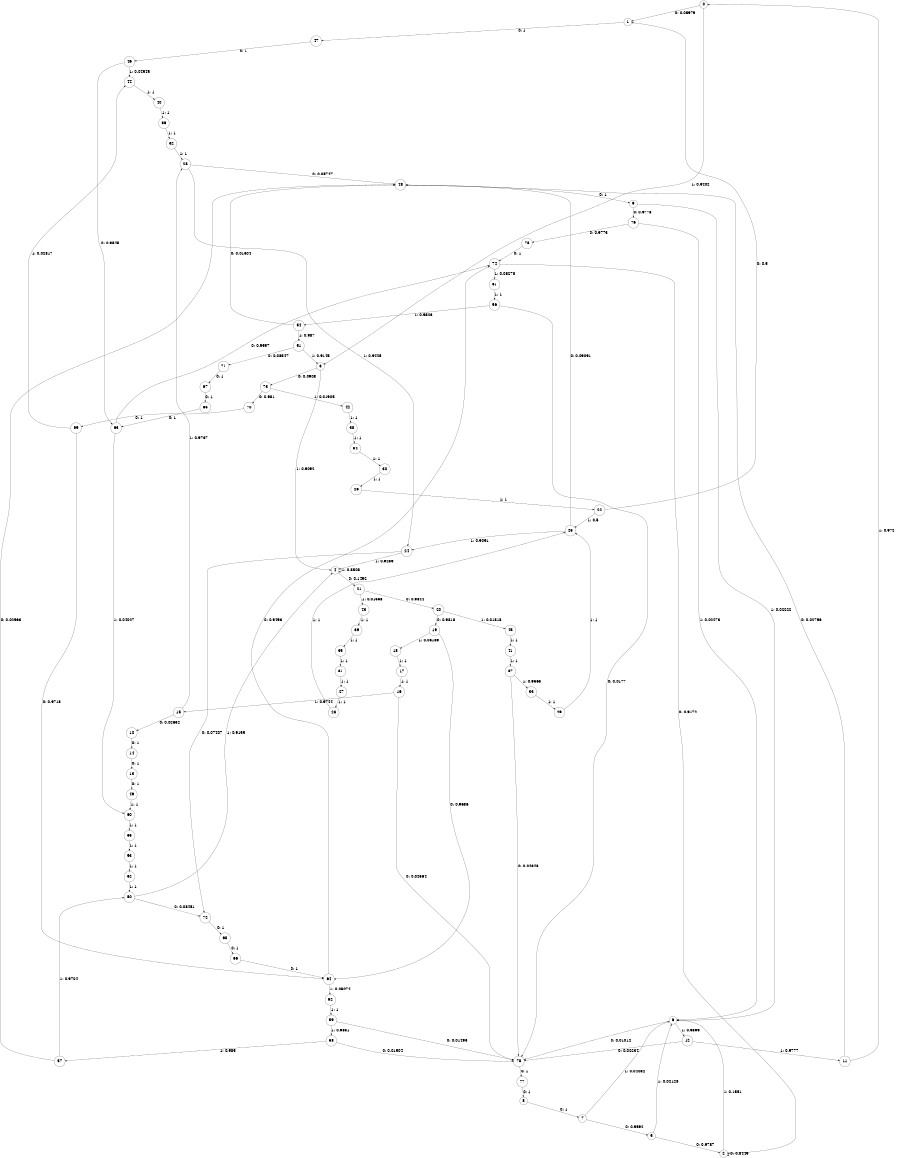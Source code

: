 digraph "ch4_face_grouped_diff_L14" {
size = "6,8.5";
ratio = "fill";
node [shape = circle];
node [fontsize = 24];
edge [fontsize = 24];
0 -> 1 [label = "0: 0.05979  "];
0 -> 3 [label = "1: 0.9402   "];
1 -> 47 [label = "0: 1        "];
2 -> 2 [label = "0: 0.8449   "];
2 -> 6 [label = "1: 0.1551   "];
3 -> 73 [label = "0: 0.0908   "];
3 -> 4 [label = "1: 0.9092   "];
4 -> 21 [label = "0: 0.1492   "];
4 -> 4 [label = "1: 0.8508   "];
5 -> 2 [label = "0: 0.9787   "];
5 -> 6 [label = "1: 0.02128  "];
6 -> 78 [label = "0: 0.01012  "];
6 -> 12 [label = "1: 0.9899   "];
7 -> 5 [label = "0: 0.9592   "];
7 -> 6 [label = "1: 0.04082  "];
8 -> 7 [label = "0: 1        "];
9 -> 76 [label = "0: 0.9778   "];
9 -> 6 [label = "1: 0.02222  "];
10 -> 14 [label = "0: 1        "];
11 -> 48 [label = "0: 0.02796  "];
11 -> 0 [label = "1: 0.972    "];
12 -> 78 [label = "0: 0.02234  "];
12 -> 11 [label = "1: 0.9777   "];
13 -> 49 [label = "0: 1        "];
14 -> 13 [label = "0: 1        "];
15 -> 10 [label = "0: 0.02632  "];
15 -> 28 [label = "1: 0.9737   "];
16 -> 78 [label = "0: 0.02564  "];
16 -> 15 [label = "1: 0.9744   "];
17 -> 16 [label = "1: 1        "];
18 -> 17 [label = "1: 1        "];
19 -> 64 [label = "0: 0.9686   "];
19 -> 18 [label = "1: 0.03139  "];
20 -> 19 [label = "0: 0.9818   "];
20 -> 45 [label = "1: 0.01818  "];
21 -> 20 [label = "0: 0.9844   "];
21 -> 43 [label = "1: 0.01558  "];
22 -> 1 [label = "0: 0.5      "];
22 -> 25 [label = "1: 0.5      "];
23 -> 25 [label = "1: 1        "];
24 -> 72 [label = "0: 0.07407  "];
24 -> 4 [label = "1: 0.9259   "];
25 -> 48 [label = "0: 0.09091  "];
25 -> 24 [label = "1: 0.9091   "];
26 -> 22 [label = "1: 1        "];
27 -> 23 [label = "1: 1        "];
28 -> 48 [label = "0: 0.05747  "];
28 -> 24 [label = "1: 0.9425   "];
29 -> 25 [label = "1: 1        "];
30 -> 26 [label = "1: 1        "];
31 -> 27 [label = "1: 1        "];
32 -> 28 [label = "1: 1        "];
33 -> 29 [label = "1: 1        "];
34 -> 30 [label = "1: 1        "];
35 -> 31 [label = "1: 1        "];
36 -> 32 [label = "1: 1        "];
37 -> 78 [label = "0: 0.04348  "];
37 -> 33 [label = "1: 0.9565   "];
38 -> 34 [label = "1: 1        "];
39 -> 35 [label = "1: 1        "];
40 -> 36 [label = "1: 1        "];
41 -> 37 [label = "1: 1        "];
42 -> 38 [label = "1: 1        "];
43 -> 39 [label = "1: 1        "];
44 -> 40 [label = "1: 1        "];
45 -> 41 [label = "1: 1        "];
46 -> 63 [label = "0: 0.9545   "];
46 -> 44 [label = "1: 0.04545  "];
47 -> 46 [label = "0: 1        "];
48 -> 9 [label = "0: 1        "];
49 -> 60 [label = "1: 1        "];
50 -> 72 [label = "0: 0.08451  "];
50 -> 4 [label = "1: 0.9155   "];
51 -> 71 [label = "0: 0.08547  "];
51 -> 3 [label = "1: 0.9145   "];
52 -> 50 [label = "1: 1        "];
53 -> 52 [label = "1: 1        "];
54 -> 48 [label = "0: 0.01304  "];
54 -> 51 [label = "1: 0.987    "];
55 -> 53 [label = "1: 1        "];
56 -> 78 [label = "0: 0.0177   "];
56 -> 54 [label = "1: 0.9823   "];
57 -> 48 [label = "0: 0.02963  "];
57 -> 50 [label = "1: 0.9704   "];
58 -> 78 [label = "0: 0.01504  "];
58 -> 57 [label = "1: 0.985    "];
59 -> 78 [label = "0: 0.01493  "];
59 -> 58 [label = "1: 0.9851   "];
60 -> 55 [label = "1: 1        "];
61 -> 56 [label = "1: 1        "];
62 -> 59 [label = "1: 1        "];
63 -> 74 [label = "0: 0.9597   "];
63 -> 60 [label = "1: 0.04027  "];
64 -> 74 [label = "0: 0.9493   "];
64 -> 62 [label = "1: 0.05074  "];
65 -> 63 [label = "0: 1        "];
66 -> 64 [label = "0: 1        "];
67 -> 65 [label = "0: 1        "];
68 -> 66 [label = "0: 1        "];
69 -> 64 [label = "0: 0.9718   "];
69 -> 44 [label = "1: 0.02817  "];
70 -> 69 [label = "0: 1        "];
71 -> 67 [label = "0: 1        "];
72 -> 68 [label = "0: 1        "];
73 -> 70 [label = "0: 0.981    "];
73 -> 42 [label = "1: 0.01905  "];
74 -> 2 [label = "0: 0.9172   "];
74 -> 61 [label = "1: 0.08278  "];
75 -> 74 [label = "0: 1        "];
76 -> 75 [label = "0: 0.9773   "];
76 -> 6 [label = "1: 0.02273  "];
77 -> 8 [label = "0: 1        "];
78 -> 77 [label = "0: 1        "];
}